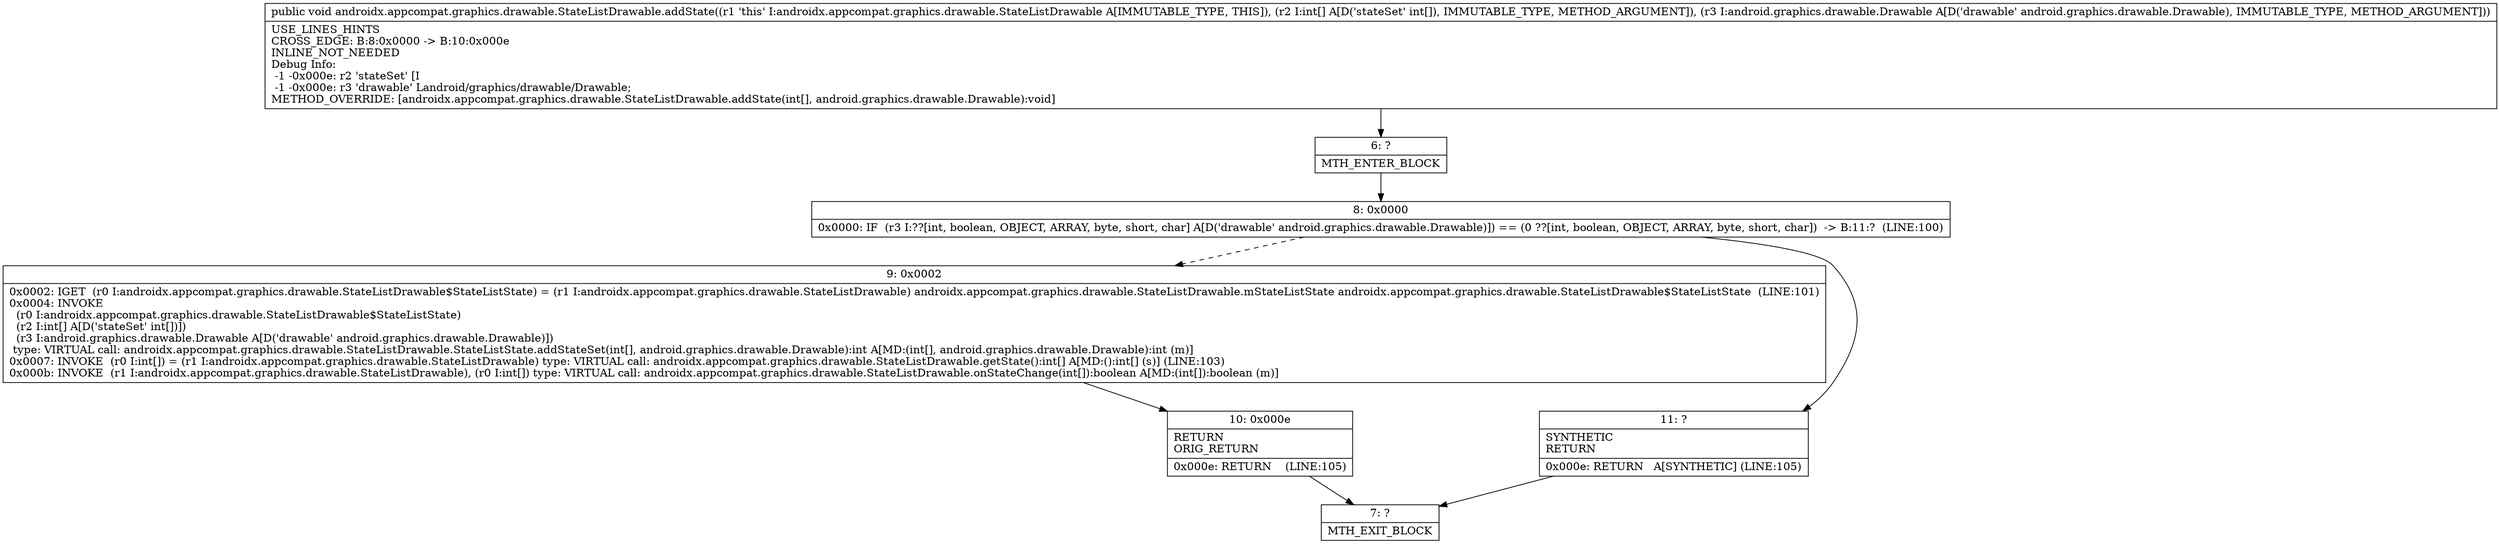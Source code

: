 digraph "CFG forandroidx.appcompat.graphics.drawable.StateListDrawable.addState([ILandroid\/graphics\/drawable\/Drawable;)V" {
Node_6 [shape=record,label="{6\:\ ?|MTH_ENTER_BLOCK\l}"];
Node_8 [shape=record,label="{8\:\ 0x0000|0x0000: IF  (r3 I:??[int, boolean, OBJECT, ARRAY, byte, short, char] A[D('drawable' android.graphics.drawable.Drawable)]) == (0 ??[int, boolean, OBJECT, ARRAY, byte, short, char])  \-\> B:11:?  (LINE:100)\l}"];
Node_9 [shape=record,label="{9\:\ 0x0002|0x0002: IGET  (r0 I:androidx.appcompat.graphics.drawable.StateListDrawable$StateListState) = (r1 I:androidx.appcompat.graphics.drawable.StateListDrawable) androidx.appcompat.graphics.drawable.StateListDrawable.mStateListState androidx.appcompat.graphics.drawable.StateListDrawable$StateListState  (LINE:101)\l0x0004: INVOKE  \l  (r0 I:androidx.appcompat.graphics.drawable.StateListDrawable$StateListState)\l  (r2 I:int[] A[D('stateSet' int[])])\l  (r3 I:android.graphics.drawable.Drawable A[D('drawable' android.graphics.drawable.Drawable)])\l type: VIRTUAL call: androidx.appcompat.graphics.drawable.StateListDrawable.StateListState.addStateSet(int[], android.graphics.drawable.Drawable):int A[MD:(int[], android.graphics.drawable.Drawable):int (m)]\l0x0007: INVOKE  (r0 I:int[]) = (r1 I:androidx.appcompat.graphics.drawable.StateListDrawable) type: VIRTUAL call: androidx.appcompat.graphics.drawable.StateListDrawable.getState():int[] A[MD:():int[] (s)] (LINE:103)\l0x000b: INVOKE  (r1 I:androidx.appcompat.graphics.drawable.StateListDrawable), (r0 I:int[]) type: VIRTUAL call: androidx.appcompat.graphics.drawable.StateListDrawable.onStateChange(int[]):boolean A[MD:(int[]):boolean (m)]\l}"];
Node_10 [shape=record,label="{10\:\ 0x000e|RETURN\lORIG_RETURN\l|0x000e: RETURN    (LINE:105)\l}"];
Node_7 [shape=record,label="{7\:\ ?|MTH_EXIT_BLOCK\l}"];
Node_11 [shape=record,label="{11\:\ ?|SYNTHETIC\lRETURN\l|0x000e: RETURN   A[SYNTHETIC] (LINE:105)\l}"];
MethodNode[shape=record,label="{public void androidx.appcompat.graphics.drawable.StateListDrawable.addState((r1 'this' I:androidx.appcompat.graphics.drawable.StateListDrawable A[IMMUTABLE_TYPE, THIS]), (r2 I:int[] A[D('stateSet' int[]), IMMUTABLE_TYPE, METHOD_ARGUMENT]), (r3 I:android.graphics.drawable.Drawable A[D('drawable' android.graphics.drawable.Drawable), IMMUTABLE_TYPE, METHOD_ARGUMENT]))  | USE_LINES_HINTS\lCROSS_EDGE: B:8:0x0000 \-\> B:10:0x000e\lINLINE_NOT_NEEDED\lDebug Info:\l  \-1 \-0x000e: r2 'stateSet' [I\l  \-1 \-0x000e: r3 'drawable' Landroid\/graphics\/drawable\/Drawable;\lMETHOD_OVERRIDE: [androidx.appcompat.graphics.drawable.StateListDrawable.addState(int[], android.graphics.drawable.Drawable):void]\l}"];
MethodNode -> Node_6;Node_6 -> Node_8;
Node_8 -> Node_9[style=dashed];
Node_8 -> Node_11;
Node_9 -> Node_10;
Node_10 -> Node_7;
Node_11 -> Node_7;
}

